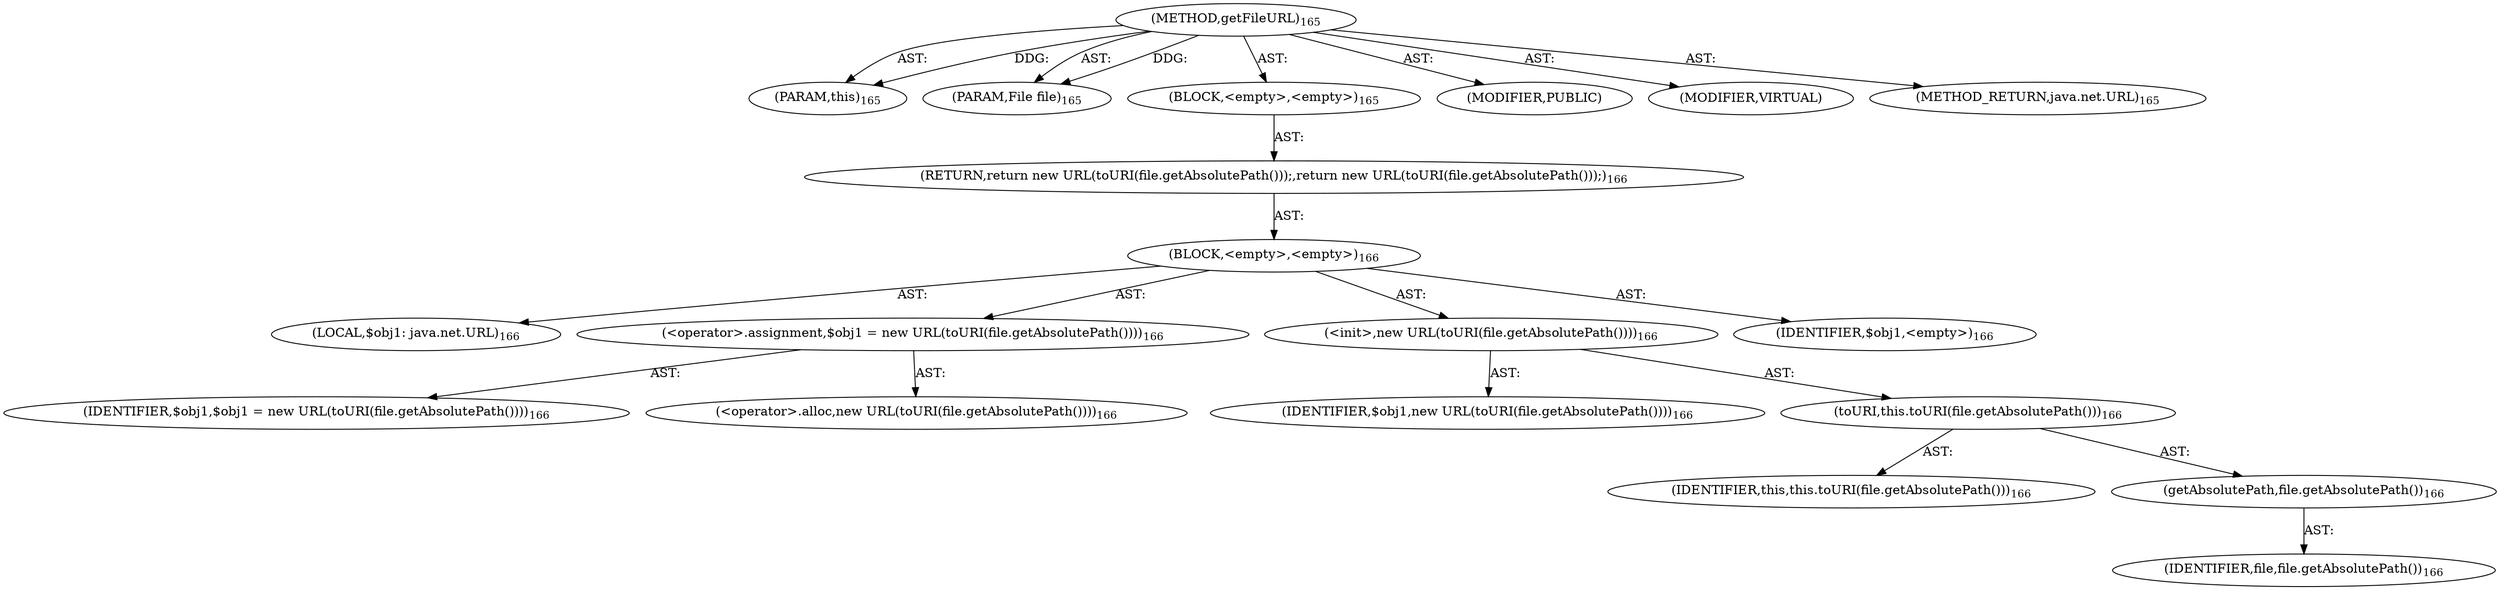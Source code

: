 digraph "getFileURL" {  
"111669149698" [label = <(METHOD,getFileURL)<SUB>165</SUB>> ]
"115964116992" [label = <(PARAM,this)<SUB>165</SUB>> ]
"115964117017" [label = <(PARAM,File file)<SUB>165</SUB>> ]
"25769803779" [label = <(BLOCK,&lt;empty&gt;,&lt;empty&gt;)<SUB>165</SUB>> ]
"146028888065" [label = <(RETURN,return new URL(toURI(file.getAbsolutePath()));,return new URL(toURI(file.getAbsolutePath()));)<SUB>166</SUB>> ]
"25769803780" [label = <(BLOCK,&lt;empty&gt;,&lt;empty&gt;)<SUB>166</SUB>> ]
"94489280513" [label = <(LOCAL,$obj1: java.net.URL)<SUB>166</SUB>> ]
"30064771078" [label = <(&lt;operator&gt;.assignment,$obj1 = new URL(toURI(file.getAbsolutePath())))<SUB>166</SUB>> ]
"68719476771" [label = <(IDENTIFIER,$obj1,$obj1 = new URL(toURI(file.getAbsolutePath())))<SUB>166</SUB>> ]
"30064771079" [label = <(&lt;operator&gt;.alloc,new URL(toURI(file.getAbsolutePath())))<SUB>166</SUB>> ]
"30064771080" [label = <(&lt;init&gt;,new URL(toURI(file.getAbsolutePath())))<SUB>166</SUB>> ]
"68719476772" [label = <(IDENTIFIER,$obj1,new URL(toURI(file.getAbsolutePath())))<SUB>166</SUB>> ]
"30064771081" [label = <(toURI,this.toURI(file.getAbsolutePath()))<SUB>166</SUB>> ]
"68719476736" [label = <(IDENTIFIER,this,this.toURI(file.getAbsolutePath()))<SUB>166</SUB>> ]
"30064771082" [label = <(getAbsolutePath,file.getAbsolutePath())<SUB>166</SUB>> ]
"68719476773" [label = <(IDENTIFIER,file,file.getAbsolutePath())<SUB>166</SUB>> ]
"68719476774" [label = <(IDENTIFIER,$obj1,&lt;empty&gt;)<SUB>166</SUB>> ]
"133143986195" [label = <(MODIFIER,PUBLIC)> ]
"133143986196" [label = <(MODIFIER,VIRTUAL)> ]
"128849018882" [label = <(METHOD_RETURN,java.net.URL)<SUB>165</SUB>> ]
  "111669149698" -> "115964116992"  [ label = "AST: "] 
  "111669149698" -> "115964117017"  [ label = "AST: "] 
  "111669149698" -> "25769803779"  [ label = "AST: "] 
  "111669149698" -> "133143986195"  [ label = "AST: "] 
  "111669149698" -> "133143986196"  [ label = "AST: "] 
  "111669149698" -> "128849018882"  [ label = "AST: "] 
  "25769803779" -> "146028888065"  [ label = "AST: "] 
  "146028888065" -> "25769803780"  [ label = "AST: "] 
  "25769803780" -> "94489280513"  [ label = "AST: "] 
  "25769803780" -> "30064771078"  [ label = "AST: "] 
  "25769803780" -> "30064771080"  [ label = "AST: "] 
  "25769803780" -> "68719476774"  [ label = "AST: "] 
  "30064771078" -> "68719476771"  [ label = "AST: "] 
  "30064771078" -> "30064771079"  [ label = "AST: "] 
  "30064771080" -> "68719476772"  [ label = "AST: "] 
  "30064771080" -> "30064771081"  [ label = "AST: "] 
  "30064771081" -> "68719476736"  [ label = "AST: "] 
  "30064771081" -> "30064771082"  [ label = "AST: "] 
  "30064771082" -> "68719476773"  [ label = "AST: "] 
  "111669149698" -> "115964116992"  [ label = "DDG: "] 
  "111669149698" -> "115964117017"  [ label = "DDG: "] 
}
